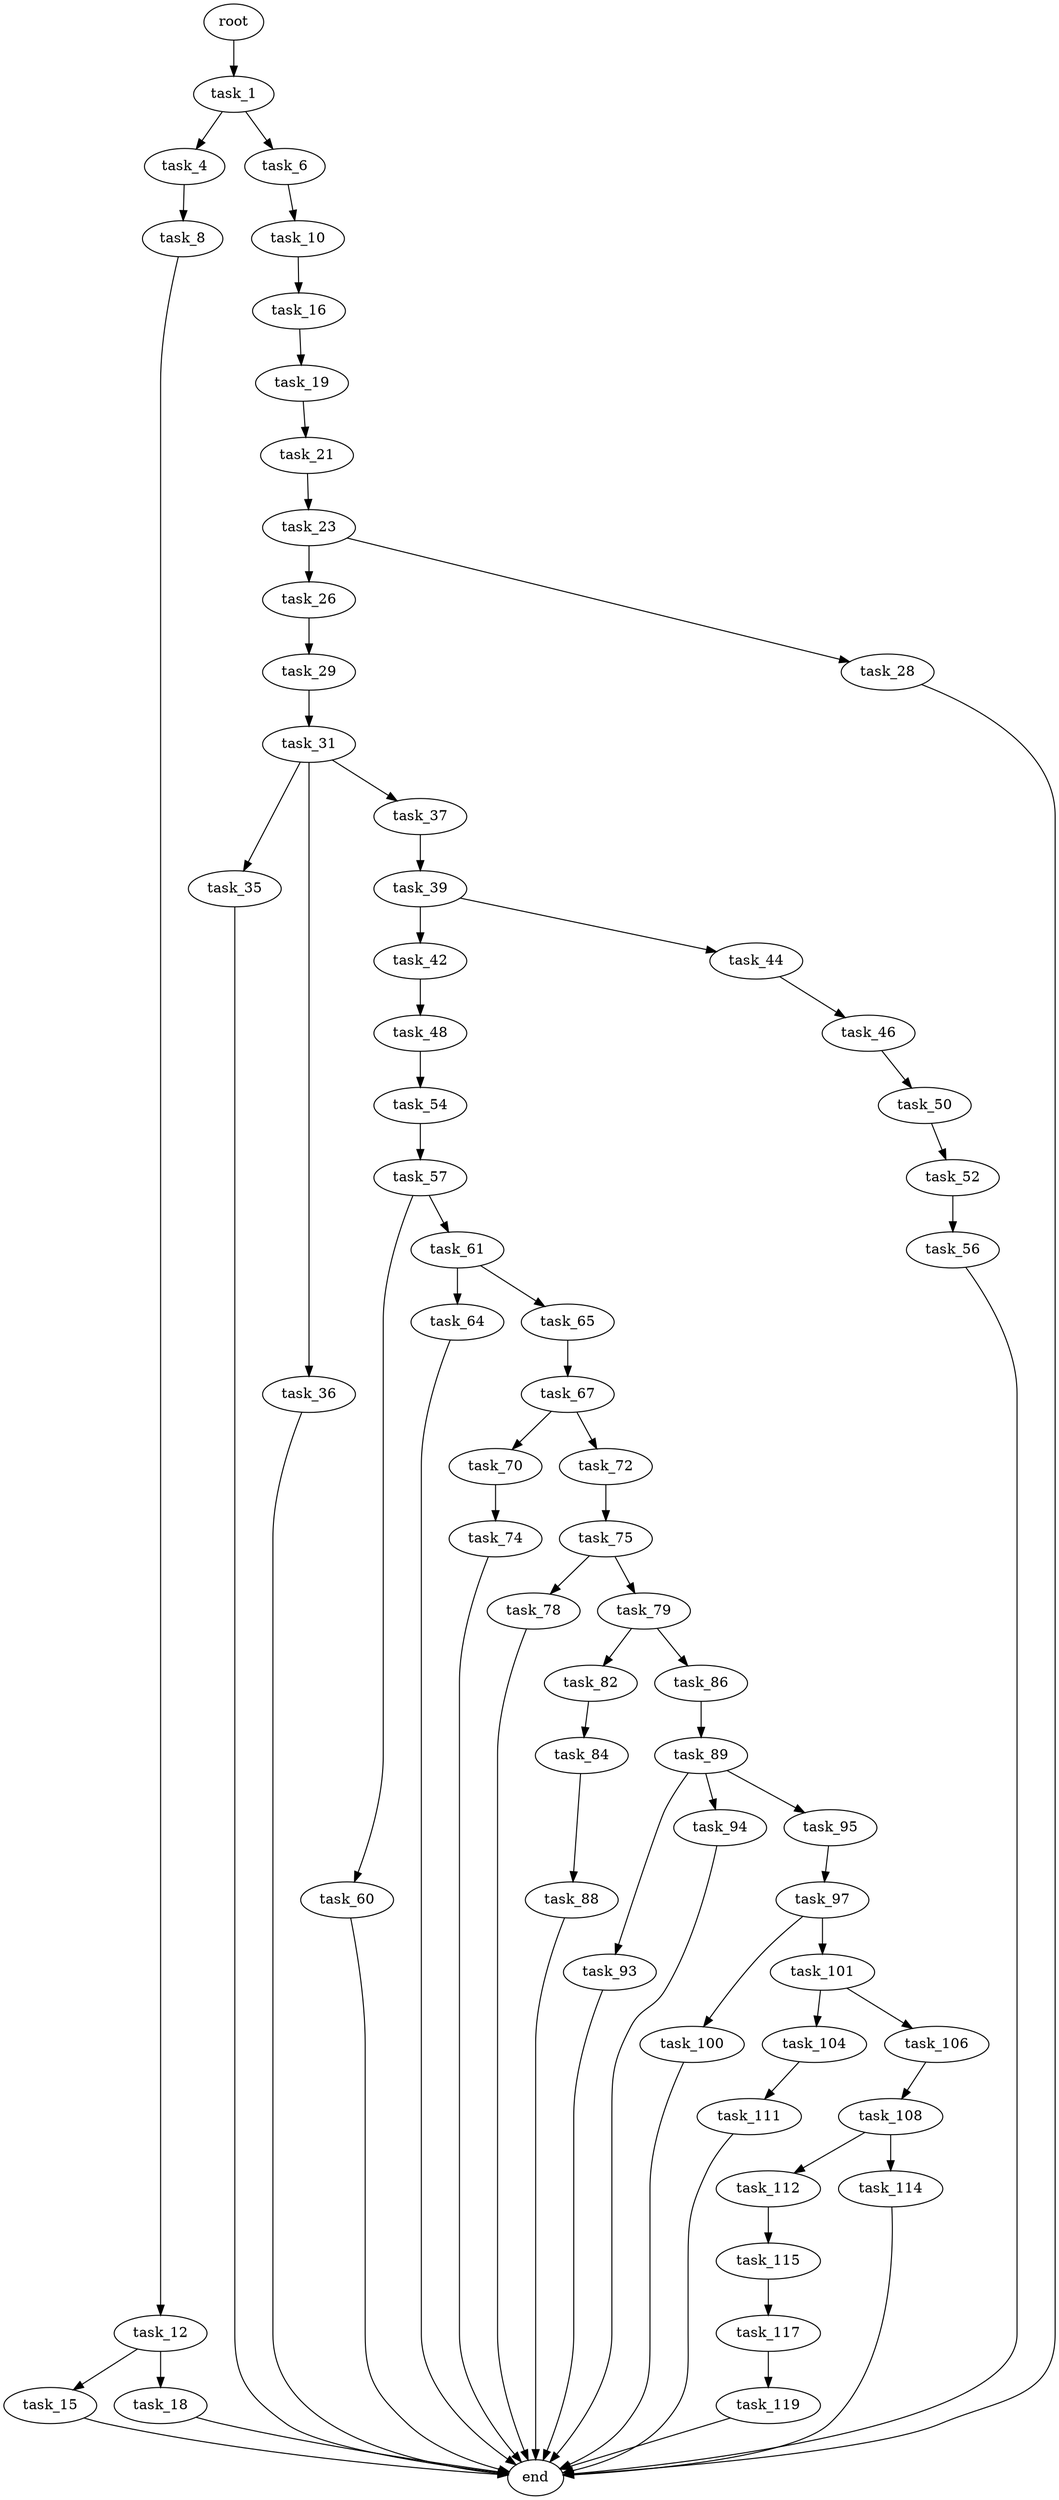 digraph G {
  root [size="0.000000"];
  task_1 [size="782757789696.000000"];
  task_4 [size="13749070346.000000"];
  task_6 [size="459115878386.000000"];
  task_8 [size="5172676852.000000"];
  task_10 [size="28991029248.000000"];
  task_12 [size="24815348234.000000"];
  task_16 [size="137064603168.000000"];
  task_15 [size="782757789696.000000"];
  task_18 [size="37839917384.000000"];
  end [size="0.000000"];
  task_19 [size="1123551778883.000000"];
  task_21 [size="185163417624.000000"];
  task_23 [size="8685336518.000000"];
  task_26 [size="50776295589.000000"];
  task_28 [size="19551723428.000000"];
  task_29 [size="12819640911.000000"];
  task_31 [size="368293445632.000000"];
  task_35 [size="549755813888.000000"];
  task_36 [size="549755813888.000000"];
  task_37 [size="570704721236.000000"];
  task_39 [size="549755813888.000000"];
  task_42 [size="7526009337.000000"];
  task_44 [size="549755813888.000000"];
  task_48 [size="909978744.000000"];
  task_46 [size="782757789696.000000"];
  task_50 [size="231928233984.000000"];
  task_54 [size="20350311391.000000"];
  task_52 [size="263499564780.000000"];
  task_56 [size="231928233984.000000"];
  task_57 [size="782757789696.000000"];
  task_60 [size="67813199016.000000"];
  task_61 [size="134217728000.000000"];
  task_64 [size="33423680010.000000"];
  task_65 [size="26120527178.000000"];
  task_67 [size="2669626057.000000"];
  task_70 [size="211415985976.000000"];
  task_72 [size="368293445632.000000"];
  task_74 [size="134217728000.000000"];
  task_75 [size="46087808542.000000"];
  task_78 [size="4928791252.000000"];
  task_79 [size="658211273380.000000"];
  task_82 [size="992200571747.000000"];
  task_86 [size="782757789696.000000"];
  task_84 [size="982456936724.000000"];
  task_88 [size="231928233984.000000"];
  task_89 [size="40101897350.000000"];
  task_93 [size="134217728000.000000"];
  task_94 [size="231928233984.000000"];
  task_95 [size="24917201586.000000"];
  task_97 [size="22467181876.000000"];
  task_100 [size="1073741824000.000000"];
  task_101 [size="26123837688.000000"];
  task_104 [size="8589934592.000000"];
  task_106 [size="25321937030.000000"];
  task_111 [size="28991029248.000000"];
  task_108 [size="231928233984.000000"];
  task_112 [size="16636554422.000000"];
  task_114 [size="68719476736.000000"];
  task_115 [size="1332180979450.000000"];
  task_117 [size="20011025540.000000"];
  task_119 [size="4685395106.000000"];

  root -> task_1 [size="1.000000"];
  task_1 -> task_4 [size="679477248.000000"];
  task_1 -> task_6 [size="679477248.000000"];
  task_4 -> task_8 [size="536870912.000000"];
  task_6 -> task_10 [size="301989888.000000"];
  task_8 -> task_12 [size="301989888.000000"];
  task_10 -> task_16 [size="75497472.000000"];
  task_12 -> task_15 [size="838860800.000000"];
  task_12 -> task_18 [size="838860800.000000"];
  task_16 -> task_19 [size="134217728.000000"];
  task_15 -> end [size="1.000000"];
  task_18 -> end [size="1.000000"];
  task_19 -> task_21 [size="679477248.000000"];
  task_21 -> task_23 [size="134217728.000000"];
  task_23 -> task_26 [size="301989888.000000"];
  task_23 -> task_28 [size="301989888.000000"];
  task_26 -> task_29 [size="75497472.000000"];
  task_28 -> end [size="1.000000"];
  task_29 -> task_31 [size="301989888.000000"];
  task_31 -> task_35 [size="411041792.000000"];
  task_31 -> task_36 [size="411041792.000000"];
  task_31 -> task_37 [size="411041792.000000"];
  task_35 -> end [size="1.000000"];
  task_36 -> end [size="1.000000"];
  task_37 -> task_39 [size="536870912.000000"];
  task_39 -> task_42 [size="536870912.000000"];
  task_39 -> task_44 [size="536870912.000000"];
  task_42 -> task_48 [size="301989888.000000"];
  task_44 -> task_46 [size="536870912.000000"];
  task_48 -> task_54 [size="75497472.000000"];
  task_46 -> task_50 [size="679477248.000000"];
  task_50 -> task_52 [size="301989888.000000"];
  task_54 -> task_57 [size="838860800.000000"];
  task_52 -> task_56 [size="679477248.000000"];
  task_56 -> end [size="1.000000"];
  task_57 -> task_60 [size="679477248.000000"];
  task_57 -> task_61 [size="679477248.000000"];
  task_60 -> end [size="1.000000"];
  task_61 -> task_64 [size="209715200.000000"];
  task_61 -> task_65 [size="209715200.000000"];
  task_64 -> end [size="1.000000"];
  task_65 -> task_67 [size="536870912.000000"];
  task_67 -> task_70 [size="209715200.000000"];
  task_67 -> task_72 [size="209715200.000000"];
  task_70 -> task_74 [size="536870912.000000"];
  task_72 -> task_75 [size="411041792.000000"];
  task_74 -> end [size="1.000000"];
  task_75 -> task_78 [size="33554432.000000"];
  task_75 -> task_79 [size="33554432.000000"];
  task_78 -> end [size="1.000000"];
  task_79 -> task_82 [size="411041792.000000"];
  task_79 -> task_86 [size="411041792.000000"];
  task_82 -> task_84 [size="838860800.000000"];
  task_86 -> task_89 [size="679477248.000000"];
  task_84 -> task_88 [size="679477248.000000"];
  task_88 -> end [size="1.000000"];
  task_89 -> task_93 [size="679477248.000000"];
  task_89 -> task_94 [size="679477248.000000"];
  task_89 -> task_95 [size="679477248.000000"];
  task_93 -> end [size="1.000000"];
  task_94 -> end [size="1.000000"];
  task_95 -> task_97 [size="536870912.000000"];
  task_97 -> task_100 [size="411041792.000000"];
  task_97 -> task_101 [size="411041792.000000"];
  task_100 -> end [size="1.000000"];
  task_101 -> task_104 [size="33554432.000000"];
  task_101 -> task_106 [size="33554432.000000"];
  task_104 -> task_111 [size="33554432.000000"];
  task_106 -> task_108 [size="33554432.000000"];
  task_111 -> end [size="1.000000"];
  task_108 -> task_112 [size="301989888.000000"];
  task_108 -> task_114 [size="301989888.000000"];
  task_112 -> task_115 [size="301989888.000000"];
  task_114 -> end [size="1.000000"];
  task_115 -> task_117 [size="838860800.000000"];
  task_117 -> task_119 [size="33554432.000000"];
  task_119 -> end [size="1.000000"];
}
